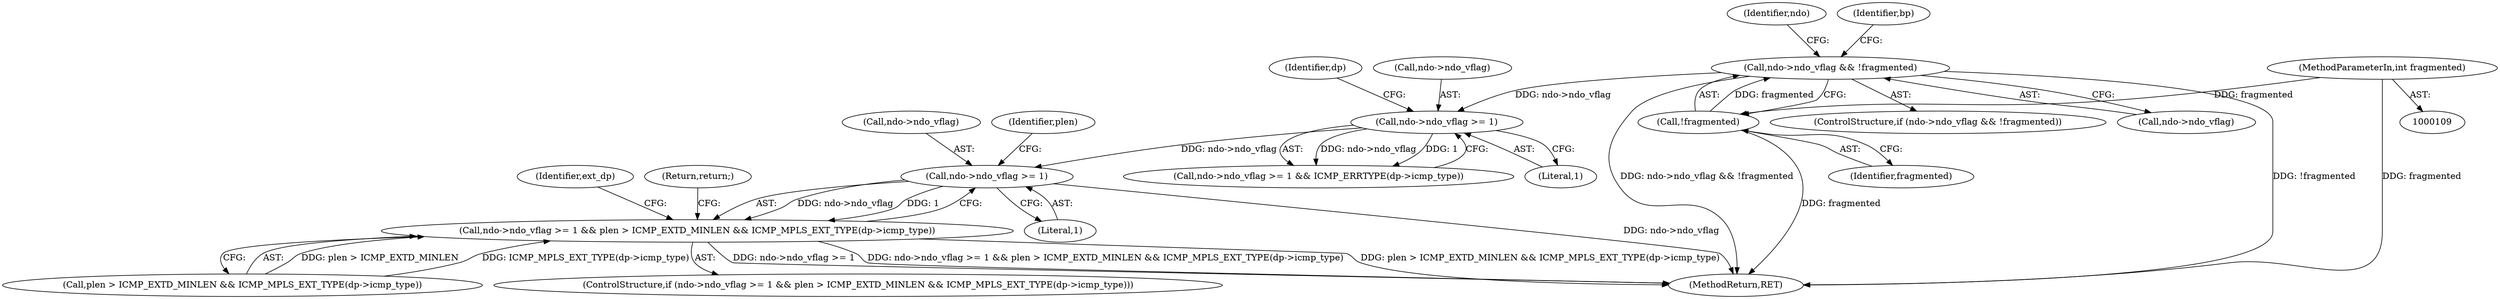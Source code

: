 digraph "0_tcpdump_2b62d1dda41590db29368ec7ba5f4faf3464765a@pointer" {
"1000974" [label="(Call,ndo->ndo_vflag >= 1)"];
"1000932" [label="(Call,ndo->ndo_vflag >= 1)"];
"1000870" [label="(Call,ndo->ndo_vflag && !fragmented)"];
"1000874" [label="(Call,!fragmented)"];
"1000114" [label="(MethodParameterIn,int fragmented)"];
"1000973" [label="(Call,ndo->ndo_vflag >= 1 && plen > ICMP_EXTD_MINLEN && ICMP_MPLS_EXT_TYPE(dp->icmp_type))"];
"1000936" [label="(Literal,1)"];
"1000870" [label="(Call,ndo->ndo_vflag && !fragmented)"];
"1000975" [label="(Call,ndo->ndo_vflag)"];
"1000973" [label="(Call,ndo->ndo_vflag >= 1 && plen > ICMP_EXTD_MINLEN && ICMP_MPLS_EXT_TYPE(dp->icmp_type))"];
"1000114" [label="(MethodParameterIn,int fragmented)"];
"1000869" [label="(ControlStructure,if (ndo->ndo_vflag && !fragmented))"];
"1000875" [label="(Identifier,fragmented)"];
"1000939" [label="(Identifier,dp)"];
"1000990" [label="(Identifier,ext_dp)"];
"1000934" [label="(Identifier,ndo)"];
"1000932" [label="(Call,ndo->ndo_vflag >= 1)"];
"1000882" [label="(Identifier,bp)"];
"1000979" [label="(Call,plen > ICMP_EXTD_MINLEN && ICMP_MPLS_EXT_TYPE(dp->icmp_type))"];
"1000974" [label="(Call,ndo->ndo_vflag >= 1)"];
"1001260" [label="(MethodReturn,RET)"];
"1000933" [label="(Call,ndo->ndo_vflag)"];
"1000931" [label="(Call,ndo->ndo_vflag >= 1 && ICMP_ERRTYPE(dp->icmp_type))"];
"1000874" [label="(Call,!fragmented)"];
"1001254" [label="(Return,return;)"];
"1000978" [label="(Literal,1)"];
"1000871" [label="(Call,ndo->ndo_vflag)"];
"1000981" [label="(Identifier,plen)"];
"1000972" [label="(ControlStructure,if (ndo->ndo_vflag >= 1 && plen > ICMP_EXTD_MINLEN && ICMP_MPLS_EXT_TYPE(dp->icmp_type)))"];
"1000974" -> "1000973"  [label="AST: "];
"1000974" -> "1000978"  [label="CFG: "];
"1000975" -> "1000974"  [label="AST: "];
"1000978" -> "1000974"  [label="AST: "];
"1000981" -> "1000974"  [label="CFG: "];
"1000973" -> "1000974"  [label="CFG: "];
"1000974" -> "1001260"  [label="DDG: ndo->ndo_vflag"];
"1000974" -> "1000973"  [label="DDG: ndo->ndo_vflag"];
"1000974" -> "1000973"  [label="DDG: 1"];
"1000932" -> "1000974"  [label="DDG: ndo->ndo_vflag"];
"1000932" -> "1000931"  [label="AST: "];
"1000932" -> "1000936"  [label="CFG: "];
"1000933" -> "1000932"  [label="AST: "];
"1000936" -> "1000932"  [label="AST: "];
"1000939" -> "1000932"  [label="CFG: "];
"1000931" -> "1000932"  [label="CFG: "];
"1000932" -> "1000931"  [label="DDG: ndo->ndo_vflag"];
"1000932" -> "1000931"  [label="DDG: 1"];
"1000870" -> "1000932"  [label="DDG: ndo->ndo_vflag"];
"1000870" -> "1000869"  [label="AST: "];
"1000870" -> "1000871"  [label="CFG: "];
"1000870" -> "1000874"  [label="CFG: "];
"1000871" -> "1000870"  [label="AST: "];
"1000874" -> "1000870"  [label="AST: "];
"1000882" -> "1000870"  [label="CFG: "];
"1000934" -> "1000870"  [label="CFG: "];
"1000870" -> "1001260"  [label="DDG: !fragmented"];
"1000870" -> "1001260"  [label="DDG: ndo->ndo_vflag && !fragmented"];
"1000874" -> "1000870"  [label="DDG: fragmented"];
"1000874" -> "1000875"  [label="CFG: "];
"1000875" -> "1000874"  [label="AST: "];
"1000874" -> "1001260"  [label="DDG: fragmented"];
"1000114" -> "1000874"  [label="DDG: fragmented"];
"1000114" -> "1000109"  [label="AST: "];
"1000114" -> "1001260"  [label="DDG: fragmented"];
"1000973" -> "1000972"  [label="AST: "];
"1000973" -> "1000979"  [label="CFG: "];
"1000979" -> "1000973"  [label="AST: "];
"1000990" -> "1000973"  [label="CFG: "];
"1001254" -> "1000973"  [label="CFG: "];
"1000973" -> "1001260"  [label="DDG: plen > ICMP_EXTD_MINLEN && ICMP_MPLS_EXT_TYPE(dp->icmp_type)"];
"1000973" -> "1001260"  [label="DDG: ndo->ndo_vflag >= 1"];
"1000973" -> "1001260"  [label="DDG: ndo->ndo_vflag >= 1 && plen > ICMP_EXTD_MINLEN && ICMP_MPLS_EXT_TYPE(dp->icmp_type)"];
"1000979" -> "1000973"  [label="DDG: plen > ICMP_EXTD_MINLEN"];
"1000979" -> "1000973"  [label="DDG: ICMP_MPLS_EXT_TYPE(dp->icmp_type)"];
}
